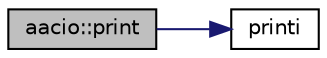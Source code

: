digraph "aacio::print"
{
  edge [fontname="Helvetica",fontsize="10",labelfontname="Helvetica",labelfontsize="10"];
  node [fontname="Helvetica",fontsize="10",shape=record];
  rankdir="LR";
  Node9 [label="aacio::print",height=0.2,width=0.4,color="black", fillcolor="grey75", style="filled", fontcolor="black"];
  Node9 -> Node10 [color="midnightblue",fontsize="10",style="solid",fontname="Helvetica"];
  Node10 [label="printi",height=0.2,width=0.4,color="black", fillcolor="white", style="filled",URL="$group__consolecapi.html#gaac924af668edbf421d478edf203fdbd1",tooltip="Prints value as a 64 bit unsigned integer. "];
}
